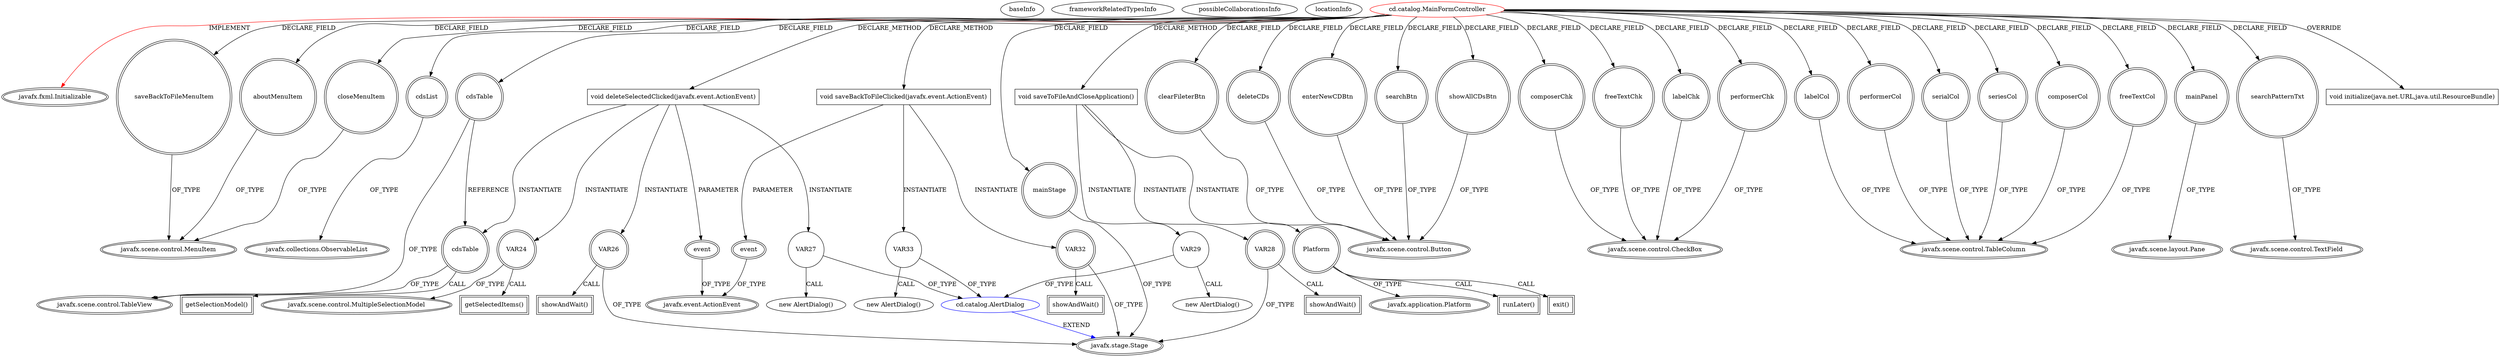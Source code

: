 digraph {
baseInfo[graphId=2392,category="extension_graph",isAnonymous=false,possibleRelation=true]
frameworkRelatedTypesInfo[0="javafx.fxml.Initializable"]
possibleCollaborationsInfo[0="2392~CLIENT_METHOD_DECLARATION-INSTANTIATION-CLIENT_METHOD_DECLARATION-INSTANTIATION-CLIENT_METHOD_DECLARATION-INSTANTIATION-~javafx.fxml.Initializable ~javafx.stage.Stage ~false~false"]
locationInfo[projectName="demibenari-cd-catalog",filePath="/demibenari-cd-catalog/cd-catalog-master/src/cd/catalog/MainFormController.java",contextSignature="MainFormController",graphId="2392"]
0[label="cd.catalog.MainFormController",vertexType="ROOT_CLIENT_CLASS_DECLARATION",isFrameworkType=false,color=red]
1[label="javafx.fxml.Initializable",vertexType="FRAMEWORK_INTERFACE_TYPE",isFrameworkType=true,peripheries=2]
2[label="aboutMenuItem",vertexType="FIELD_DECLARATION",isFrameworkType=true,peripheries=2,shape=circle]
3[label="javafx.scene.control.MenuItem",vertexType="FRAMEWORK_CLASS_TYPE",isFrameworkType=true,peripheries=2]
4[label="cdsList",vertexType="FIELD_DECLARATION",isFrameworkType=true,peripheries=2,shape=circle]
5[label="javafx.collections.ObservableList",vertexType="FRAMEWORK_INTERFACE_TYPE",isFrameworkType=true,peripheries=2]
6[label="cdsTable",vertexType="FIELD_DECLARATION",isFrameworkType=true,peripheries=2,shape=circle]
7[label="javafx.scene.control.TableView",vertexType="FRAMEWORK_CLASS_TYPE",isFrameworkType=true,peripheries=2]
8[label="clearFileterBtn",vertexType="FIELD_DECLARATION",isFrameworkType=true,peripheries=2,shape=circle]
9[label="javafx.scene.control.Button",vertexType="FRAMEWORK_CLASS_TYPE",isFrameworkType=true,peripheries=2]
10[label="closeMenuItem",vertexType="FIELD_DECLARATION",isFrameworkType=true,peripheries=2,shape=circle]
12[label="composerChk",vertexType="FIELD_DECLARATION",isFrameworkType=true,peripheries=2,shape=circle]
13[label="javafx.scene.control.CheckBox",vertexType="FRAMEWORK_CLASS_TYPE",isFrameworkType=true,peripheries=2]
14[label="composerCol",vertexType="FIELD_DECLARATION",isFrameworkType=true,peripheries=2,shape=circle]
15[label="javafx.scene.control.TableColumn",vertexType="FRAMEWORK_CLASS_TYPE",isFrameworkType=true,peripheries=2]
16[label="deleteCDs",vertexType="FIELD_DECLARATION",isFrameworkType=true,peripheries=2,shape=circle]
18[label="enterNewCDBtn",vertexType="FIELD_DECLARATION",isFrameworkType=true,peripheries=2,shape=circle]
20[label="freeTextChk",vertexType="FIELD_DECLARATION",isFrameworkType=true,peripheries=2,shape=circle]
22[label="freeTextCol",vertexType="FIELD_DECLARATION",isFrameworkType=true,peripheries=2,shape=circle]
24[label="labelChk",vertexType="FIELD_DECLARATION",isFrameworkType=true,peripheries=2,shape=circle]
26[label="labelCol",vertexType="FIELD_DECLARATION",isFrameworkType=true,peripheries=2,shape=circle]
28[label="mainPanel",vertexType="FIELD_DECLARATION",isFrameworkType=true,peripheries=2,shape=circle]
29[label="javafx.scene.layout.Pane",vertexType="FRAMEWORK_CLASS_TYPE",isFrameworkType=true,peripheries=2]
30[label="mainStage",vertexType="FIELD_DECLARATION",isFrameworkType=true,peripheries=2,shape=circle]
31[label="javafx.stage.Stage",vertexType="FRAMEWORK_CLASS_TYPE",isFrameworkType=true,peripheries=2]
32[label="performerChk",vertexType="FIELD_DECLARATION",isFrameworkType=true,peripheries=2,shape=circle]
34[label="performerCol",vertexType="FIELD_DECLARATION",isFrameworkType=true,peripheries=2,shape=circle]
36[label="saveBackToFileMenuItem",vertexType="FIELD_DECLARATION",isFrameworkType=true,peripheries=2,shape=circle]
38[label="searchBtn",vertexType="FIELD_DECLARATION",isFrameworkType=true,peripheries=2,shape=circle]
40[label="searchPatternTxt",vertexType="FIELD_DECLARATION",isFrameworkType=true,peripheries=2,shape=circle]
41[label="javafx.scene.control.TextField",vertexType="FRAMEWORK_CLASS_TYPE",isFrameworkType=true,peripheries=2]
42[label="serialCol",vertexType="FIELD_DECLARATION",isFrameworkType=true,peripheries=2,shape=circle]
44[label="seriesCol",vertexType="FIELD_DECLARATION",isFrameworkType=true,peripheries=2,shape=circle]
46[label="showAllCDsBtn",vertexType="FIELD_DECLARATION",isFrameworkType=true,peripheries=2,shape=circle]
48[label="void initialize(java.net.URL,java.util.ResourceBundle)",vertexType="OVERRIDING_METHOD_DECLARATION",isFrameworkType=false,shape=box]
135[label="void deleteSelectedClicked(javafx.event.ActionEvent)",vertexType="CLIENT_METHOD_DECLARATION",isFrameworkType=false,shape=box]
136[label="event",vertexType="PARAMETER_DECLARATION",isFrameworkType=true,peripheries=2]
137[label="javafx.event.ActionEvent",vertexType="FRAMEWORK_CLASS_TYPE",isFrameworkType=true,peripheries=2]
138[label="VAR24",vertexType="VARIABLE_EXPRESION",isFrameworkType=true,peripheries=2,shape=circle]
140[label="javafx.scene.control.MultipleSelectionModel",vertexType="FRAMEWORK_CLASS_TYPE",isFrameworkType=true,peripheries=2]
139[label="getSelectedItems()",vertexType="INSIDE_CALL",isFrameworkType=true,peripheries=2,shape=box]
141[label="cdsTable",vertexType="VARIABLE_EXPRESION",isFrameworkType=true,peripheries=2,shape=circle]
142[label="getSelectionModel()",vertexType="INSIDE_CALL",isFrameworkType=true,peripheries=2,shape=box]
144[label="VAR26",vertexType="VARIABLE_EXPRESION",isFrameworkType=true,peripheries=2,shape=circle]
145[label="showAndWait()",vertexType="INSIDE_CALL",isFrameworkType=true,peripheries=2,shape=box]
148[label="VAR27",vertexType="VARIABLE_EXPRESION",isFrameworkType=false,shape=circle]
149[label="cd.catalog.AlertDialog",vertexType="REFERENCE_CLIENT_CLASS_DECLARATION",isFrameworkType=false,color=blue]
147[label="new AlertDialog()",vertexType="CONSTRUCTOR_CALL",isFrameworkType=false]
154[label="void saveToFileAndCloseApplication()",vertexType="CLIENT_METHOD_DECLARATION",isFrameworkType=false,shape=box]
155[label="VAR28",vertexType="VARIABLE_EXPRESION",isFrameworkType=true,peripheries=2,shape=circle]
156[label="showAndWait()",vertexType="INSIDE_CALL",isFrameworkType=true,peripheries=2,shape=box]
159[label="VAR29",vertexType="VARIABLE_EXPRESION",isFrameworkType=false,shape=circle]
158[label="new AlertDialog()",vertexType="CONSTRUCTOR_CALL",isFrameworkType=false]
161[label="Platform",vertexType="VARIABLE_EXPRESION",isFrameworkType=true,peripheries=2,shape=circle]
163[label="javafx.application.Platform",vertexType="FRAMEWORK_CLASS_TYPE",isFrameworkType=true,peripheries=2]
162[label="runLater()",vertexType="INSIDE_CALL",isFrameworkType=true,peripheries=2,shape=box]
165[label="exit()",vertexType="INSIDE_CALL",isFrameworkType=true,peripheries=2,shape=box]
166[label="void saveBackToFileClicked(javafx.event.ActionEvent)",vertexType="CLIENT_METHOD_DECLARATION",isFrameworkType=false,shape=box]
167[label="event",vertexType="PARAMETER_DECLARATION",isFrameworkType=true,peripheries=2]
169[label="VAR32",vertexType="VARIABLE_EXPRESION",isFrameworkType=true,peripheries=2,shape=circle]
170[label="showAndWait()",vertexType="INSIDE_CALL",isFrameworkType=true,peripheries=2,shape=box]
173[label="VAR33",vertexType="VARIABLE_EXPRESION",isFrameworkType=false,shape=circle]
172[label="new AlertDialog()",vertexType="CONSTRUCTOR_CALL",isFrameworkType=false]
0->1[label="IMPLEMENT",color=red]
0->2[label="DECLARE_FIELD"]
2->3[label="OF_TYPE"]
0->4[label="DECLARE_FIELD"]
4->5[label="OF_TYPE"]
0->6[label="DECLARE_FIELD"]
6->7[label="OF_TYPE"]
0->8[label="DECLARE_FIELD"]
8->9[label="OF_TYPE"]
0->10[label="DECLARE_FIELD"]
10->3[label="OF_TYPE"]
0->12[label="DECLARE_FIELD"]
12->13[label="OF_TYPE"]
0->14[label="DECLARE_FIELD"]
14->15[label="OF_TYPE"]
0->16[label="DECLARE_FIELD"]
16->9[label="OF_TYPE"]
0->18[label="DECLARE_FIELD"]
18->9[label="OF_TYPE"]
0->20[label="DECLARE_FIELD"]
20->13[label="OF_TYPE"]
0->22[label="DECLARE_FIELD"]
22->15[label="OF_TYPE"]
0->24[label="DECLARE_FIELD"]
24->13[label="OF_TYPE"]
0->26[label="DECLARE_FIELD"]
26->15[label="OF_TYPE"]
0->28[label="DECLARE_FIELD"]
28->29[label="OF_TYPE"]
0->30[label="DECLARE_FIELD"]
30->31[label="OF_TYPE"]
0->32[label="DECLARE_FIELD"]
32->13[label="OF_TYPE"]
0->34[label="DECLARE_FIELD"]
34->15[label="OF_TYPE"]
0->36[label="DECLARE_FIELD"]
36->3[label="OF_TYPE"]
0->38[label="DECLARE_FIELD"]
38->9[label="OF_TYPE"]
0->40[label="DECLARE_FIELD"]
40->41[label="OF_TYPE"]
0->42[label="DECLARE_FIELD"]
42->15[label="OF_TYPE"]
0->44[label="DECLARE_FIELD"]
44->15[label="OF_TYPE"]
0->46[label="DECLARE_FIELD"]
46->9[label="OF_TYPE"]
0->48[label="OVERRIDE"]
0->135[label="DECLARE_METHOD"]
136->137[label="OF_TYPE"]
135->136[label="PARAMETER"]
135->138[label="INSTANTIATE"]
138->140[label="OF_TYPE"]
138->139[label="CALL"]
135->141[label="INSTANTIATE"]
6->141[label="REFERENCE"]
141->7[label="OF_TYPE"]
141->142[label="CALL"]
135->144[label="INSTANTIATE"]
144->31[label="OF_TYPE"]
144->145[label="CALL"]
135->148[label="INSTANTIATE"]
149->31[label="EXTEND",color=blue]
148->149[label="OF_TYPE"]
148->147[label="CALL"]
0->154[label="DECLARE_METHOD"]
154->155[label="INSTANTIATE"]
155->31[label="OF_TYPE"]
155->156[label="CALL"]
154->159[label="INSTANTIATE"]
159->149[label="OF_TYPE"]
159->158[label="CALL"]
154->161[label="INSTANTIATE"]
161->163[label="OF_TYPE"]
161->162[label="CALL"]
161->165[label="CALL"]
0->166[label="DECLARE_METHOD"]
167->137[label="OF_TYPE"]
166->167[label="PARAMETER"]
166->169[label="INSTANTIATE"]
169->31[label="OF_TYPE"]
169->170[label="CALL"]
166->173[label="INSTANTIATE"]
173->149[label="OF_TYPE"]
173->172[label="CALL"]
}
